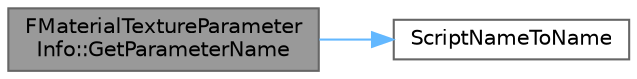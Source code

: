 digraph "FMaterialTextureParameterInfo::GetParameterName"
{
 // INTERACTIVE_SVG=YES
 // LATEX_PDF_SIZE
  bgcolor="transparent";
  edge [fontname=Helvetica,fontsize=10,labelfontname=Helvetica,labelfontsize=10];
  node [fontname=Helvetica,fontsize=10,shape=box,height=0.2,width=0.4];
  rankdir="LR";
  Node1 [id="Node000001",label="FMaterialTextureParameter\lInfo::GetParameterName",height=0.2,width=0.4,color="gray40", fillcolor="grey60", style="filled", fontcolor="black",tooltip=" "];
  Node1 -> Node2 [id="edge1_Node000001_Node000002",color="steelblue1",style="solid",tooltip=" "];
  Node2 [id="Node000002",label="ScriptNameToName",height=0.2,width=0.4,color="grey40", fillcolor="white", style="filled",URL="$d6/d35/NameTypes_8h.html#af0b03a6bdc21be95e5ca249b2a003ae2",tooltip=" "];
}
